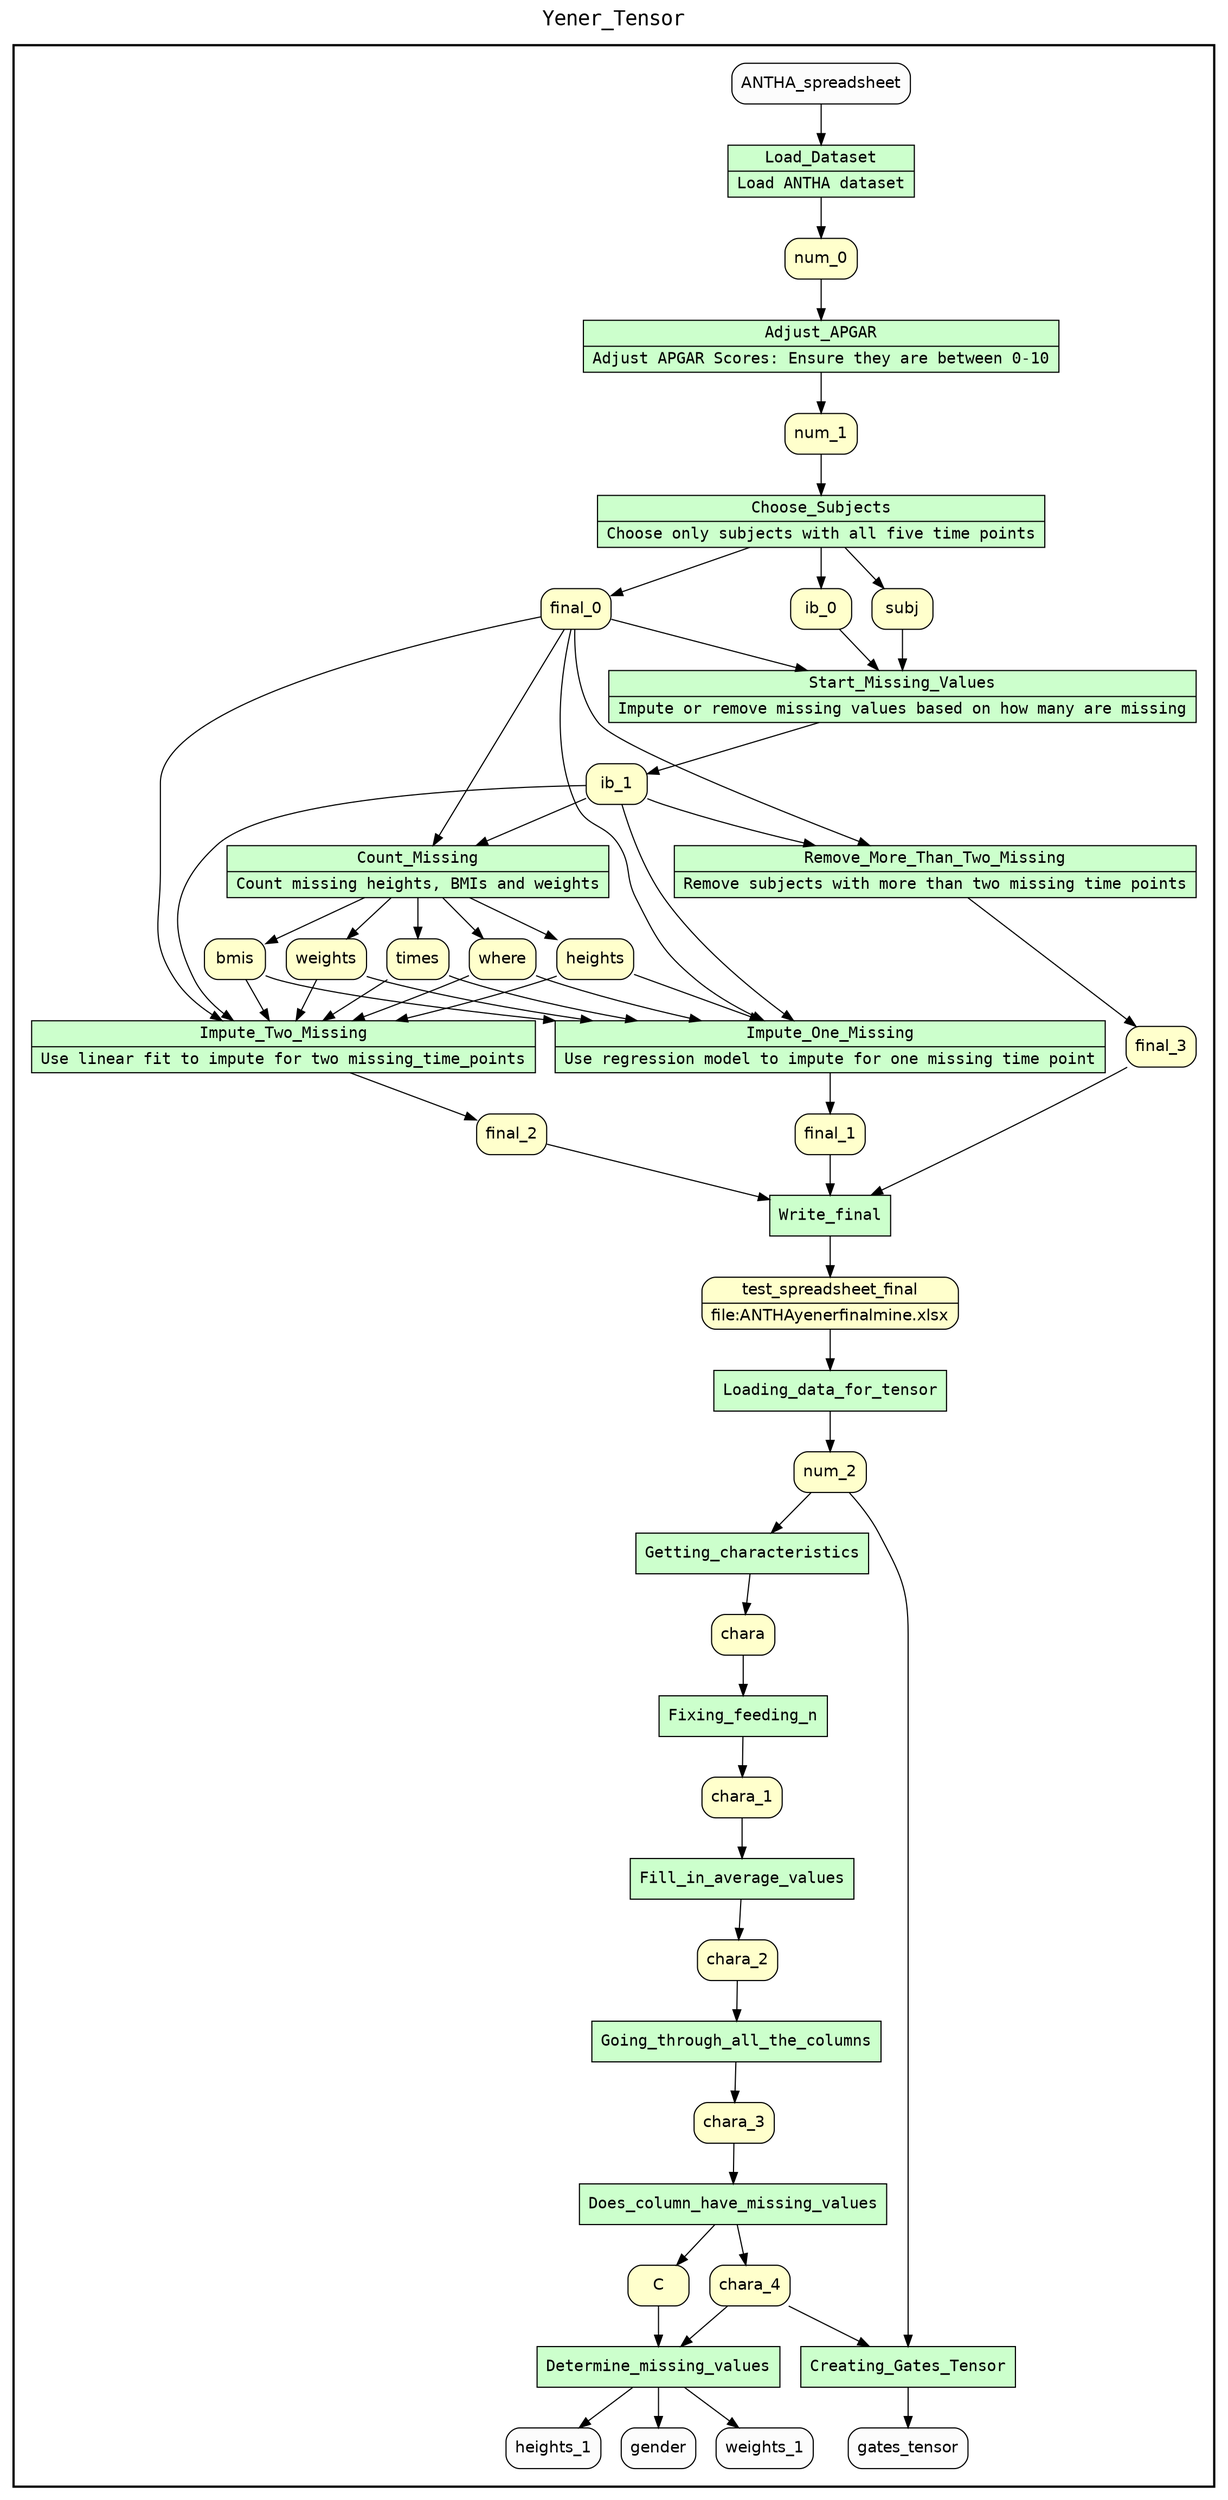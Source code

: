 
/* Start of top-level graph */
digraph Workflow {
rankdir=TB

/* Title for graph */
fontname=Courier; fontsize=18; labelloc=t
label=Yener_Tensor

/* Start of double cluster for drawing box around nodes in workflow */
subgraph cluster_workflow_box_outer { label=""; color=black; penwidth=2
subgraph cluster_workflow_box_inner { label=""; color=white

/* Style for nodes representing atomic programs in workflow */
node[shape=box style=filled fillcolor="#CCFFCC" peripheries=1 fontname=Courier]

/* Nodes representing atomic programs in workflow */
Load_Dataset [shape=record rankdir=LR label="{<f0> Load_Dataset |<f1> Load ANTHA dataset}"];
Adjust_APGAR [shape=record rankdir=LR label="{<f0> Adjust_APGAR |<f1> Adjust APGAR Scores\: Ensure they are between 0-10}"];
Choose_Subjects [shape=record rankdir=LR label="{<f0> Choose_Subjects |<f1> Choose only subjects with all five time points}"];
Start_Missing_Values [shape=record rankdir=LR label="{<f0> Start_Missing_Values |<f1> Impute or remove missing values based on how many are missing}"];
Count_Missing [shape=record rankdir=LR label="{<f0> Count_Missing |<f1> Count missing heights, BMIs and weights}"];
Impute_One_Missing [shape=record rankdir=LR label="{<f0> Impute_One_Missing |<f1> Use regression model to impute for one missing time point}"];
Impute_Two_Missing [shape=record rankdir=LR label="{<f0> Impute_Two_Missing |<f1> Use linear fit to impute for two missing_time_points}"];
Remove_More_Than_Two_Missing [shape=record rankdir=LR label="{<f0> Remove_More_Than_Two_Missing |<f1> Remove subjects with more than two missing time points}"];
Write_final
Loading_data_for_tensor
Getting_characteristics
Fixing_feeding_n
Fill_in_average_values
Going_through_all_the_columns
Does_column_have_missing_values
Determine_missing_values
Creating_Gates_Tensor

/* Style for nodes representing non-parameter data channels in workflow */
node[shape=box style="rounded,filled" fillcolor="#FFFFCC" peripheries=1 fontname=Helvetica]

/* Nodes for non-parameter data channels in workflow */
num_0
num_1
subj
final_0
ib_0
ib_1
heights
bmis
weights
times
where
final_1
final_2
final_3
test_spreadsheet_final [shape=record rankdir=LR label="{<f0> test_spreadsheet_final |<f1> file\:ANTHAyenerfinalmine.xlsx}"];
num_2
chara
chara_1
chara_2
chara_3
chara_4
C

/* Style for nodes representing parameter channels in workflow */
node[shape=box style="rounded,filled" fillcolor="#FCFCFC" peripheries=1 fontname=Helvetica]

/* Nodes representing parameter channels in workflow */

/* Edges representing connections between programs and channels */
Load_Dataset -> num_0
ANTHA_spreadsheet -> Load_Dataset
Adjust_APGAR -> num_1
num_0 -> Adjust_APGAR
Choose_Subjects -> subj
Choose_Subjects -> ib_0
Choose_Subjects -> final_0
num_1 -> Choose_Subjects
Start_Missing_Values -> ib_1
subj -> Start_Missing_Values
final_0 -> Start_Missing_Values
ib_0 -> Start_Missing_Values
Count_Missing -> heights
Count_Missing -> bmis
Count_Missing -> weights
Count_Missing -> times
Count_Missing -> where
final_0 -> Count_Missing
ib_1 -> Count_Missing
Impute_One_Missing -> final_1
heights -> Impute_One_Missing
bmis -> Impute_One_Missing
weights -> Impute_One_Missing
times -> Impute_One_Missing
where -> Impute_One_Missing
final_0 -> Impute_One_Missing
ib_1 -> Impute_One_Missing
Impute_Two_Missing -> final_2
heights -> Impute_Two_Missing
bmis -> Impute_Two_Missing
weights -> Impute_Two_Missing
times -> Impute_Two_Missing
where -> Impute_Two_Missing
final_0 -> Impute_Two_Missing
ib_1 -> Impute_Two_Missing
Remove_More_Than_Two_Missing -> final_3
final_0 -> Remove_More_Than_Two_Missing
ib_1 -> Remove_More_Than_Two_Missing
Write_final -> test_spreadsheet_final
final_1 -> Write_final
final_2 -> Write_final
final_3 -> Write_final
Loading_data_for_tensor -> num_2
test_spreadsheet_final -> Loading_data_for_tensor
Getting_characteristics -> chara
num_2 -> Getting_characteristics
Fixing_feeding_n -> chara_1
chara -> Fixing_feeding_n
Fill_in_average_values -> chara_2
chara_1 -> Fill_in_average_values
Going_through_all_the_columns -> chara_3
chara_2 -> Going_through_all_the_columns
Does_column_have_missing_values -> chara_4
Does_column_have_missing_values -> C
chara_3 -> Does_column_have_missing_values
Determine_missing_values -> gender
Determine_missing_values -> weights_1
Determine_missing_values -> heights_1
chara_4 -> Determine_missing_values
C -> Determine_missing_values
Creating_Gates_Tensor -> gates_tensor
num_2 -> Creating_Gates_Tensor
chara_4 -> Creating_Gates_Tensor

/* End of double cluster for drawing box around nodes in workflow */
}}

/* Hidden double-cluster for grouping workflow output ports */
subgraph cluster_output_ports_group_outer { label=""; color=white
subgraph cluster_output_ports_group_inner { label=""; color=white

/* Style for nodes representing workflow output ports */
node[shape=circle style="rounded,filled" fillcolor="#FFFFFF" peripheries=1 fontname=Helvetica width=0.2]

/* Nodes representing workflow output ports */

/* End of double-cluster for grouping workflow output ports */
}}

/* Edges from channels to output ports */

/* End of top-level graph */
}
